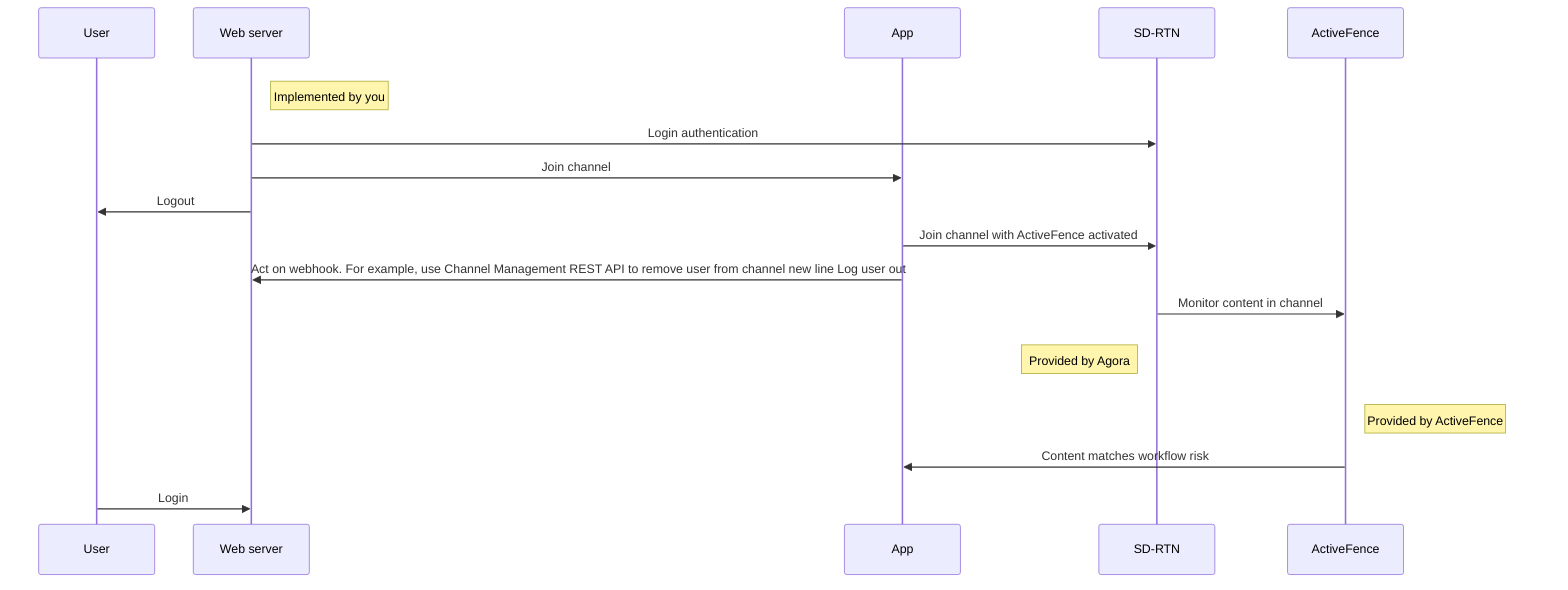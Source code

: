 sequenceDiagram
    participant User
    participant Web_server as Web server
    participant App
    participant SD_RTN as SD-RTN
    participant ActiveFence
    
    rect rgb(255, 255, 255)
        note right of Web_server: Implemented by you
        Web_server ->> SD_RTN: Login authentication
        Web_server ->> App: Join channel
        Web_server ->> User: Logout
    
        App ->> SD_RTN: Join channel with ActiveFence activated
        App ->> Web_server: Act on webhook. For example, use Channel Management REST API to remove user from channel new line Log user out

        SD_RTN ->> ActiveFence: Monitor content in channel
    end

    rect rgb(255, 255, 255)
        note left of SD_RTN: Provided by Agora
    end

    rect rgb(255, 255, 255)
        note right of ActiveFence: Provided by ActiveFence
        ActiveFence ->> App: Content matches workflow risk
    end

    User ->> Web_server: Login